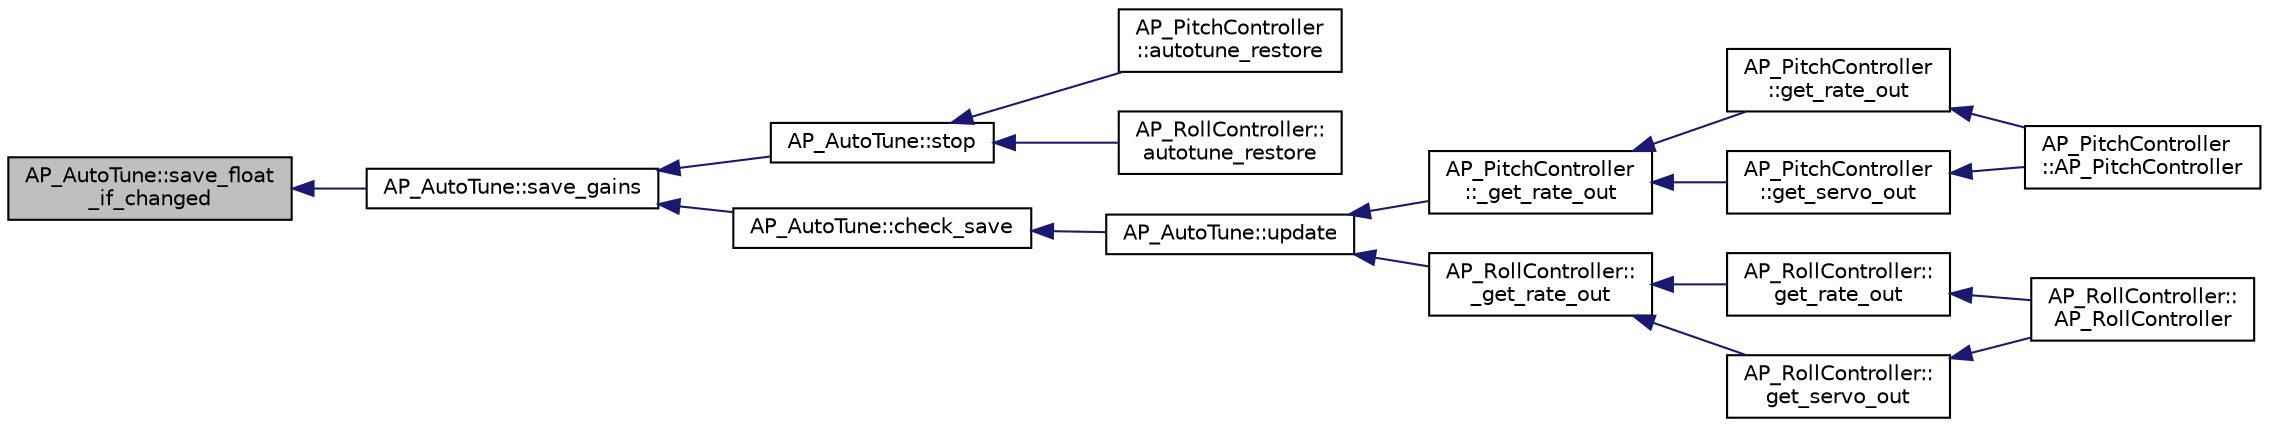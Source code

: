 digraph "AP_AutoTune::save_float_if_changed"
{
 // INTERACTIVE_SVG=YES
  edge [fontname="Helvetica",fontsize="10",labelfontname="Helvetica",labelfontsize="10"];
  node [fontname="Helvetica",fontsize="10",shape=record];
  rankdir="LR";
  Node1 [label="AP_AutoTune::save_float\l_if_changed",height=0.2,width=0.4,color="black", fillcolor="grey75", style="filled", fontcolor="black"];
  Node1 -> Node2 [dir="back",color="midnightblue",fontsize="10",style="solid",fontname="Helvetica"];
  Node2 [label="AP_AutoTune::save_gains",height=0.2,width=0.4,color="black", fillcolor="white", style="filled",URL="$classAP__AutoTune.html#a258aa8bcc03defe55967c97931af95d5"];
  Node2 -> Node3 [dir="back",color="midnightblue",fontsize="10",style="solid",fontname="Helvetica"];
  Node3 [label="AP_AutoTune::stop",height=0.2,width=0.4,color="black", fillcolor="white", style="filled",URL="$classAP__AutoTune.html#ae452d4a3f9648538afc6d7dce6a5e8a3"];
  Node3 -> Node4 [dir="back",color="midnightblue",fontsize="10",style="solid",fontname="Helvetica"];
  Node4 [label="AP_PitchController\l::autotune_restore",height=0.2,width=0.4,color="black", fillcolor="white", style="filled",URL="$classAP__PitchController.html#a4794b464d67c5257b6d1eb889f372d82"];
  Node3 -> Node5 [dir="back",color="midnightblue",fontsize="10",style="solid",fontname="Helvetica"];
  Node5 [label="AP_RollController::\lautotune_restore",height=0.2,width=0.4,color="black", fillcolor="white", style="filled",URL="$classAP__RollController.html#a717204938ed9e8698aa728c04c9dcc83"];
  Node2 -> Node6 [dir="back",color="midnightblue",fontsize="10",style="solid",fontname="Helvetica"];
  Node6 [label="AP_AutoTune::check_save",height=0.2,width=0.4,color="black", fillcolor="white", style="filled",URL="$classAP__AutoTune.html#ac05a94ad7cd4c42e14182d9ba5f861db"];
  Node6 -> Node7 [dir="back",color="midnightblue",fontsize="10",style="solid",fontname="Helvetica"];
  Node7 [label="AP_AutoTune::update",height=0.2,width=0.4,color="black", fillcolor="white", style="filled",URL="$classAP__AutoTune.html#af5c523db0ac4313e8098fec4b8f5f2f1"];
  Node7 -> Node8 [dir="back",color="midnightblue",fontsize="10",style="solid",fontname="Helvetica"];
  Node8 [label="AP_PitchController\l::_get_rate_out",height=0.2,width=0.4,color="black", fillcolor="white", style="filled",URL="$classAP__PitchController.html#a4613b491d225c7ee7eac435f79d7c495"];
  Node8 -> Node9 [dir="back",color="midnightblue",fontsize="10",style="solid",fontname="Helvetica"];
  Node9 [label="AP_PitchController\l::get_rate_out",height=0.2,width=0.4,color="black", fillcolor="white", style="filled",URL="$classAP__PitchController.html#ad305f4274a77eaffb5b0dc064cfc31ba"];
  Node9 -> Node10 [dir="back",color="midnightblue",fontsize="10",style="solid",fontname="Helvetica"];
  Node10 [label="AP_PitchController\l::AP_PitchController",height=0.2,width=0.4,color="black", fillcolor="white", style="filled",URL="$classAP__PitchController.html#a9b969c4793940109278b7bfe27e4792e"];
  Node8 -> Node11 [dir="back",color="midnightblue",fontsize="10",style="solid",fontname="Helvetica"];
  Node11 [label="AP_PitchController\l::get_servo_out",height=0.2,width=0.4,color="black", fillcolor="white", style="filled",URL="$classAP__PitchController.html#a705d9814ebad894375332f012dd768df"];
  Node11 -> Node10 [dir="back",color="midnightblue",fontsize="10",style="solid",fontname="Helvetica"];
  Node7 -> Node12 [dir="back",color="midnightblue",fontsize="10",style="solid",fontname="Helvetica"];
  Node12 [label="AP_RollController::\l_get_rate_out",height=0.2,width=0.4,color="black", fillcolor="white", style="filled",URL="$classAP__RollController.html#a702a5fbdae8598e86dc2aa73b8f59089"];
  Node12 -> Node13 [dir="back",color="midnightblue",fontsize="10",style="solid",fontname="Helvetica"];
  Node13 [label="AP_RollController::\lget_rate_out",height=0.2,width=0.4,color="black", fillcolor="white", style="filled",URL="$classAP__RollController.html#a8cf832c8a75c50c1fd4caf4eace7b34f"];
  Node13 -> Node14 [dir="back",color="midnightblue",fontsize="10",style="solid",fontname="Helvetica"];
  Node14 [label="AP_RollController::\lAP_RollController",height=0.2,width=0.4,color="black", fillcolor="white", style="filled",URL="$classAP__RollController.html#a4b5111a704680acf295d9d3895726beb"];
  Node12 -> Node15 [dir="back",color="midnightblue",fontsize="10",style="solid",fontname="Helvetica"];
  Node15 [label="AP_RollController::\lget_servo_out",height=0.2,width=0.4,color="black", fillcolor="white", style="filled",URL="$classAP__RollController.html#a8995f6c95b27e132a6aa49f5fe9512ae"];
  Node15 -> Node14 [dir="back",color="midnightblue",fontsize="10",style="solid",fontname="Helvetica"];
}
